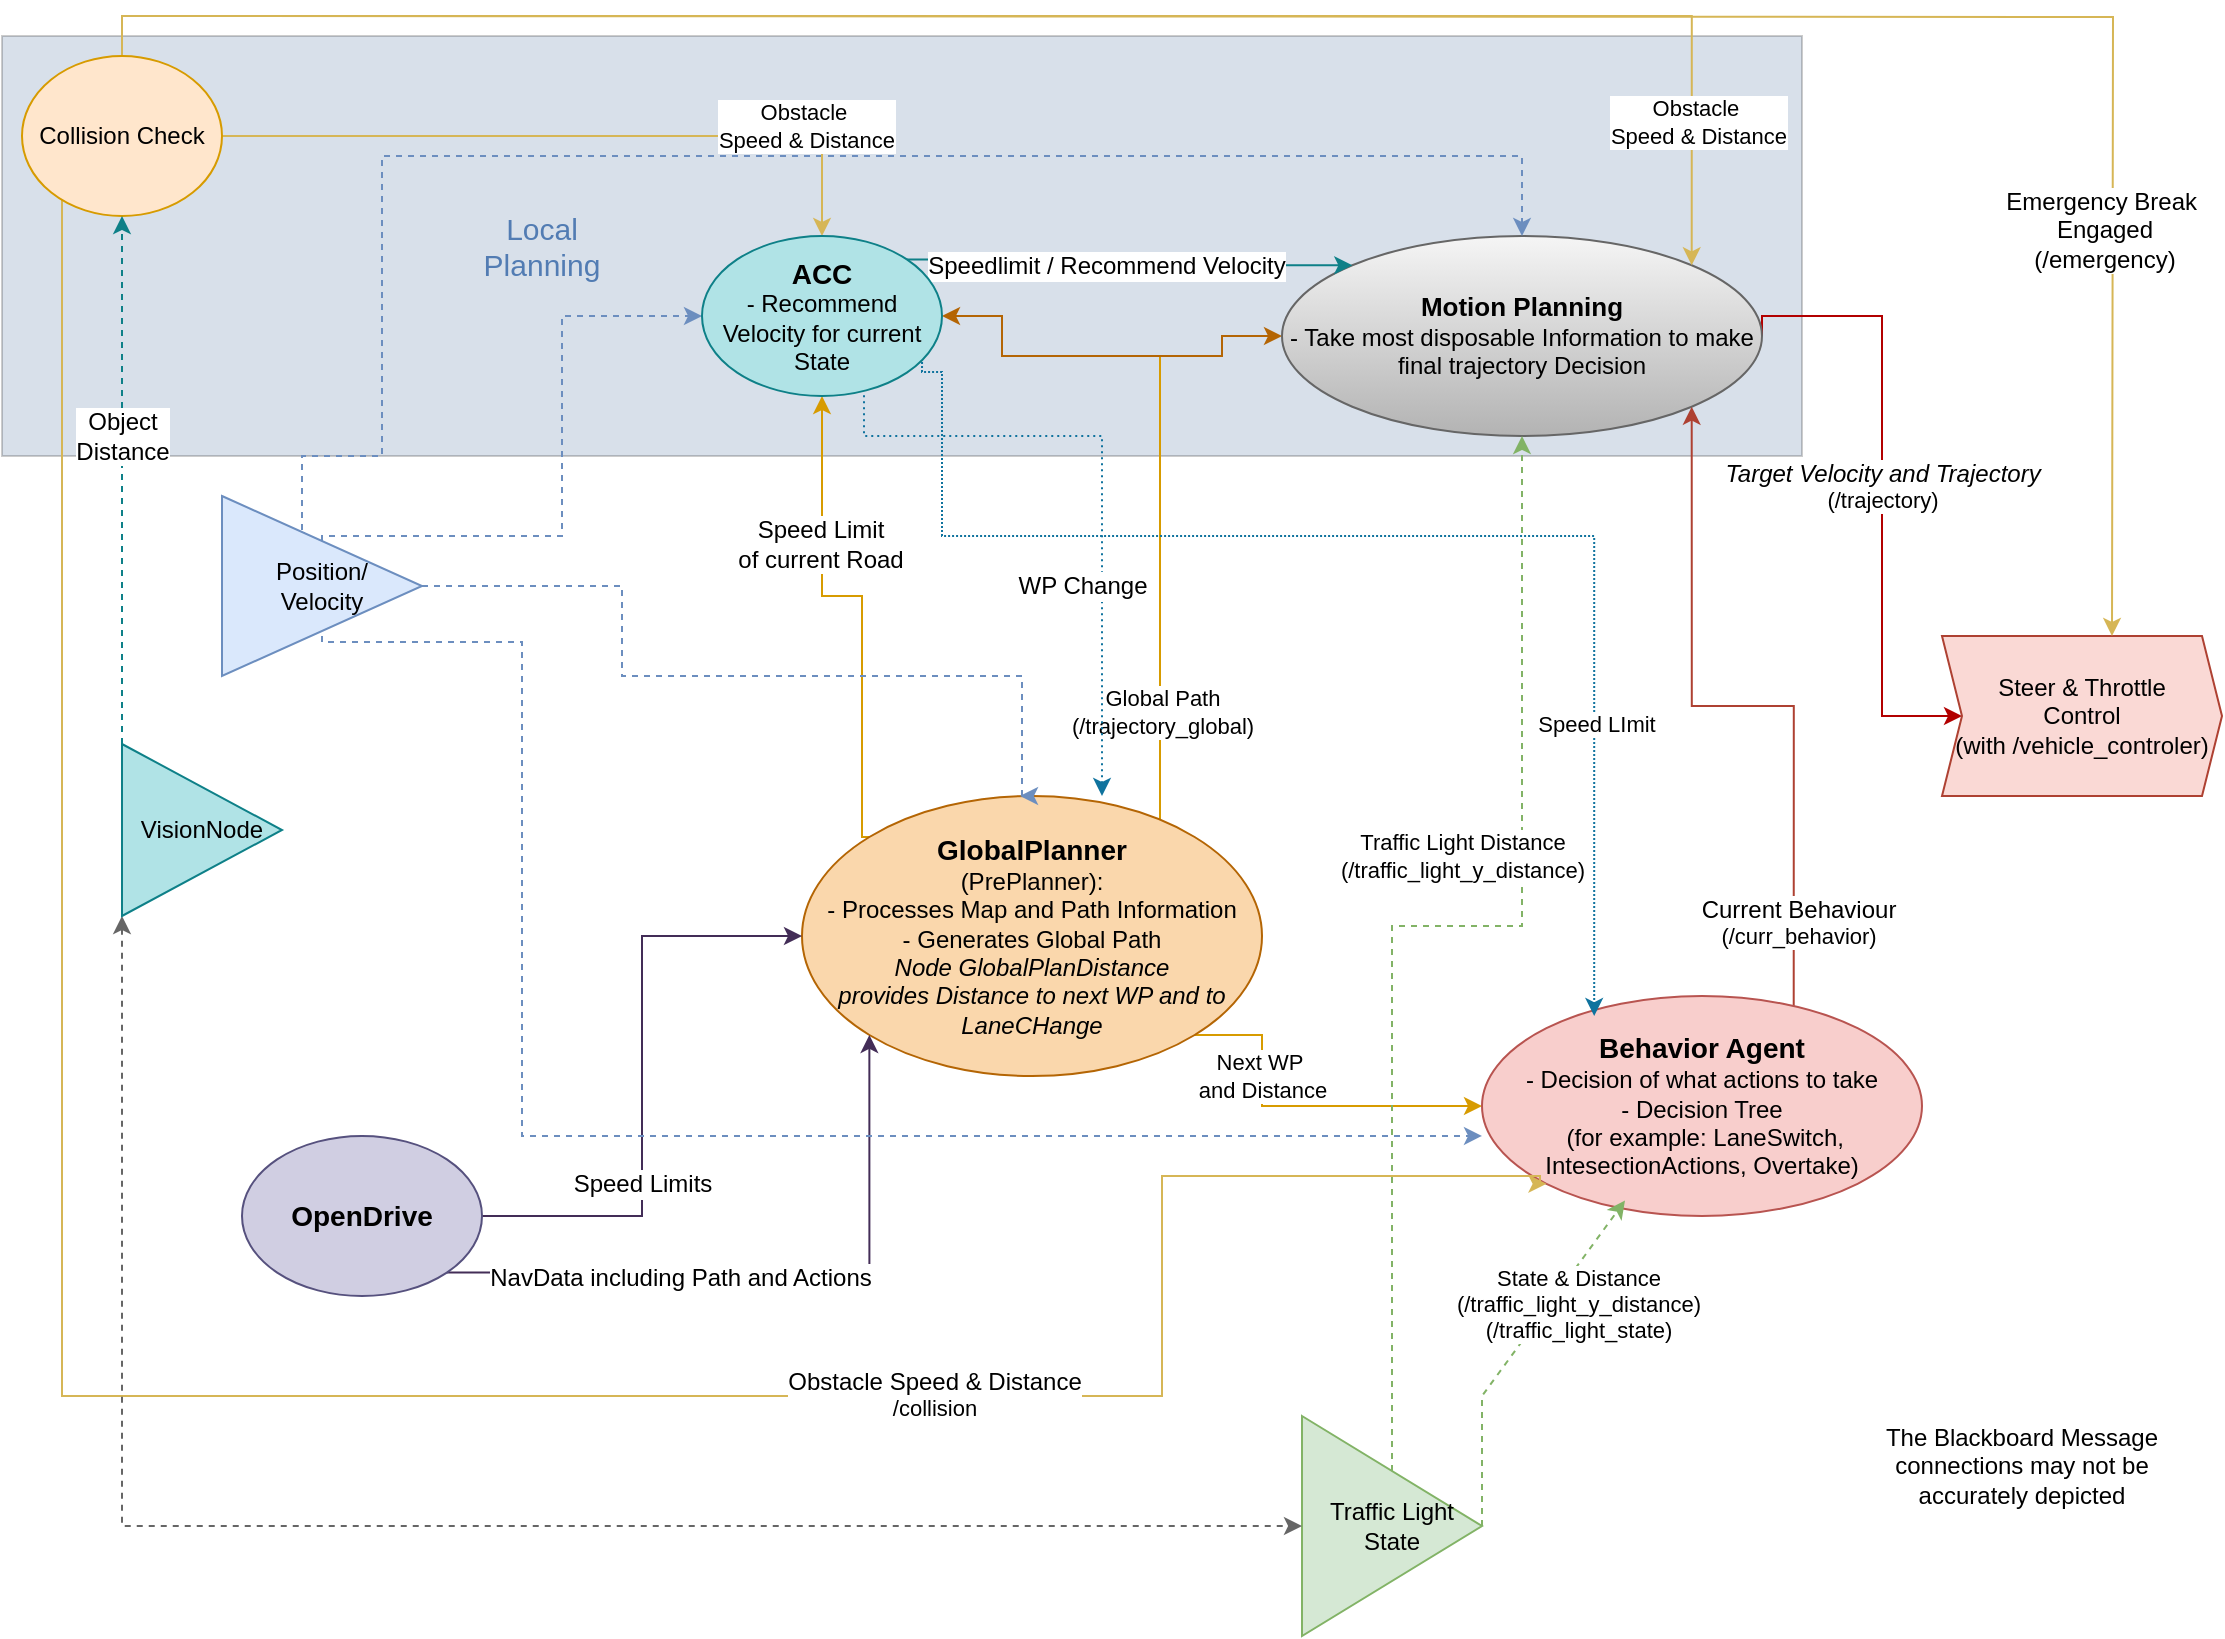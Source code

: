 <mxfile version="24.8.3">
  <diagram name="Page-1" id="ALswOqWCw2RE-wtN2v9w">
    <mxGraphModel dx="953" dy="1112" grid="1" gridSize="10" guides="1" tooltips="1" connect="1" arrows="1" fold="1" page="1" pageScale="1" pageWidth="1169" pageHeight="827" math="0" shadow="0">
      <root>
        <mxCell id="0" />
        <mxCell id="1" parent="0" />
        <mxCell id="vDj7rED1BERV3GODybnN-31" value="" style="rounded=0;whiteSpace=wrap;html=1;fillColor=#3D6694;strokeColor=default;opacity=20;" vertex="1" parent="1">
          <mxGeometry x="50" y="20" width="900" height="210" as="geometry" />
        </mxCell>
        <mxCell id="VXw4u54tnH0GYowiBxqF-26" style="edgeStyle=orthogonalEdgeStyle;rounded=0;orthogonalLoop=1;jettySize=auto;html=1;exitX=0;exitY=0;exitDx=0;exitDy=0;entryX=0.5;entryY=1;entryDx=0;entryDy=0;fillColor=#ffe6cc;strokeColor=#d79b00;" parent="1" source="VXw4u54tnH0GYowiBxqF-1" target="VXw4u54tnH0GYowiBxqF-13" edge="1">
          <mxGeometry relative="1" as="geometry">
            <Array as="points">
              <mxPoint x="480" y="421" />
              <mxPoint x="480" y="300" />
              <mxPoint x="460" y="300" />
            </Array>
          </mxGeometry>
        </mxCell>
        <mxCell id="VXw4u54tnH0GYowiBxqF-27" value="&lt;div style=&quot;font-size: 12px;&quot;&gt;&lt;font style=&quot;font-size: 12px;&quot;&gt;Speed Limit &lt;br&gt;&lt;/font&gt;&lt;/div&gt;&lt;div style=&quot;font-size: 12px;&quot;&gt;&lt;font style=&quot;font-size: 12px;&quot;&gt;of current Road&lt;br&gt;&lt;/font&gt;&lt;/div&gt;" style="edgeLabel;html=1;align=center;verticalAlign=middle;resizable=0;points=[];" parent="VXw4u54tnH0GYowiBxqF-26" vertex="1" connectable="0">
          <mxGeometry x="-0.089" y="-5" relative="1" as="geometry">
            <mxPoint x="-26" y="-39" as="offset" />
          </mxGeometry>
        </mxCell>
        <mxCell id="VXw4u54tnH0GYowiBxqF-28" style="edgeStyle=orthogonalEdgeStyle;rounded=0;orthogonalLoop=1;jettySize=auto;html=1;fillColor=#ffcd28;gradientColor=#ffa500;strokeColor=#d79b00;exitX=1;exitY=0;exitDx=0;exitDy=0;endArrow=none;endFill=0;" parent="1" source="VXw4u54tnH0GYowiBxqF-1" edge="1">
          <mxGeometry relative="1" as="geometry">
            <Array as="points">
              <mxPoint x="629" y="180" />
            </Array>
            <mxPoint x="640" y="390" as="sourcePoint" />
            <mxPoint x="620" y="180" as="targetPoint" />
          </mxGeometry>
        </mxCell>
        <mxCell id="VXw4u54tnH0GYowiBxqF-29" value="&lt;div&gt;Global Path&lt;/div&gt;&lt;div&gt;(/trajectory_global)&lt;br&gt;&lt;/div&gt;" style="edgeLabel;html=1;align=center;verticalAlign=middle;resizable=0;points=[];" parent="VXw4u54tnH0GYowiBxqF-28" vertex="1" connectable="0">
          <mxGeometry x="-0.099" y="1" relative="1" as="geometry">
            <mxPoint x="2" y="40" as="offset" />
          </mxGeometry>
        </mxCell>
        <mxCell id="vDj7rED1BERV3GODybnN-18" style="edgeStyle=orthogonalEdgeStyle;rounded=0;orthogonalLoop=1;jettySize=auto;html=1;exitX=1;exitY=1;exitDx=0;exitDy=0;entryX=0;entryY=0.5;entryDx=0;entryDy=0;fillColor=#ffe6cc;strokeColor=#d79b00;" edge="1" parent="1" source="VXw4u54tnH0GYowiBxqF-1" target="VXw4u54tnH0GYowiBxqF-30">
          <mxGeometry relative="1" as="geometry">
            <Array as="points">
              <mxPoint x="680" y="520" />
              <mxPoint x="680" y="555" />
            </Array>
          </mxGeometry>
        </mxCell>
        <mxCell id="vDj7rED1BERV3GODybnN-19" value="&lt;div&gt;Next WP&amp;nbsp;&lt;/div&gt;&lt;div&gt;and Distance&lt;/div&gt;" style="edgeLabel;html=1;align=center;verticalAlign=middle;resizable=0;points=[];" vertex="1" connectable="0" parent="vDj7rED1BERV3GODybnN-18">
          <mxGeometry x="-0.362" y="4" relative="1" as="geometry">
            <mxPoint x="-4" y="-3" as="offset" />
          </mxGeometry>
        </mxCell>
        <mxCell id="VXw4u54tnH0GYowiBxqF-1" value="&lt;div style=&quot;font-size: 14px;&quot;&gt;&lt;b&gt;GlobalPlanner&lt;/b&gt;&lt;/div&gt;&lt;div&gt;(PrePlanner):&lt;/div&gt;&lt;div&gt;- Processes Map and Path Information&lt;/div&gt;&lt;div&gt;- Generates Global Path&lt;/div&gt;&lt;div&gt;&lt;i&gt;Node GlobalPlanDistance&lt;/i&gt;&lt;/div&gt;&lt;div&gt;&lt;i&gt;provides Distance to next WP and to LaneCHange&lt;/i&gt;&lt;br&gt;&lt;/div&gt;" style="ellipse;whiteSpace=wrap;html=1;fillColor=#fad7ac;strokeColor=#b46504;" parent="1" vertex="1">
          <mxGeometry x="450" y="400" width="230" height="140" as="geometry" />
        </mxCell>
        <mxCell id="VXw4u54tnH0GYowiBxqF-4" style="edgeStyle=orthogonalEdgeStyle;rounded=0;orthogonalLoop=1;jettySize=auto;html=1;exitX=1;exitY=1;exitDx=0;exitDy=0;entryX=0;entryY=1;entryDx=0;entryDy=0;fillColor=#76608a;strokeColor=#432D57;" parent="1" source="VXw4u54tnH0GYowiBxqF-2" target="VXw4u54tnH0GYowiBxqF-1" edge="1">
          <mxGeometry relative="1" as="geometry" />
        </mxCell>
        <mxCell id="VXw4u54tnH0GYowiBxqF-6" value="&lt;font style=&quot;font-size: 12px;&quot;&gt;NavData including Path and Actions&lt;/font&gt;" style="edgeLabel;html=1;align=center;verticalAlign=middle;resizable=0;points=[];" parent="VXw4u54tnH0GYowiBxqF-4" vertex="1" connectable="0">
          <mxGeometry x="-0.715" y="2" relative="1" as="geometry">
            <mxPoint x="69" y="4" as="offset" />
          </mxGeometry>
        </mxCell>
        <mxCell id="VXw4u54tnH0GYowiBxqF-24" style="edgeStyle=orthogonalEdgeStyle;rounded=0;orthogonalLoop=1;jettySize=auto;html=1;exitX=1;exitY=0.5;exitDx=0;exitDy=0;entryX=0;entryY=0.5;entryDx=0;entryDy=0;fillColor=#76608a;strokeColor=#432D57;" parent="1" source="VXw4u54tnH0GYowiBxqF-2" target="VXw4u54tnH0GYowiBxqF-1" edge="1">
          <mxGeometry relative="1" as="geometry" />
        </mxCell>
        <mxCell id="VXw4u54tnH0GYowiBxqF-25" value="&lt;font style=&quot;font-size: 12px;&quot;&gt;Speed Limits&lt;/font&gt;" style="edgeLabel;html=1;align=center;verticalAlign=middle;resizable=0;points=[];" parent="VXw4u54tnH0GYowiBxqF-24" vertex="1" connectable="0">
          <mxGeometry x="-0.212" relative="1" as="geometry">
            <mxPoint y="22" as="offset" />
          </mxGeometry>
        </mxCell>
        <mxCell id="VXw4u54tnH0GYowiBxqF-2" value="&lt;font style=&quot;font-size: 14px;&quot;&gt;&lt;b&gt;OpenDrive&lt;/b&gt;&lt;/font&gt;" style="ellipse;whiteSpace=wrap;html=1;fillColor=#d0cee2;strokeColor=#56517e;" parent="1" vertex="1">
          <mxGeometry x="170" y="570" width="120" height="80" as="geometry" />
        </mxCell>
        <mxCell id="VXw4u54tnH0GYowiBxqF-17" style="edgeStyle=orthogonalEdgeStyle;rounded=0;orthogonalLoop=1;jettySize=auto;html=1;exitX=1;exitY=0.5;exitDx=0;exitDy=0;entryX=0;entryY=0.5;entryDx=0;entryDy=0;fillColor=#e51400;strokeColor=#B20000;" parent="1" source="VXw4u54tnH0GYowiBxqF-12" target="VXw4u54tnH0GYowiBxqF-14" edge="1">
          <mxGeometry relative="1" as="geometry">
            <Array as="points">
              <mxPoint x="990" y="160" />
              <mxPoint x="990" y="360" />
            </Array>
          </mxGeometry>
        </mxCell>
        <mxCell id="VXw4u54tnH0GYowiBxqF-18" value="&lt;div&gt;&lt;i&gt;&lt;font style=&quot;font-size: 12px;&quot;&gt;Target Velocity and Trajectory &lt;/font&gt;&lt;/i&gt;&lt;/div&gt;(/trajectory)" style="edgeLabel;html=1;align=center;verticalAlign=middle;resizable=0;points=[];" parent="VXw4u54tnH0GYowiBxqF-17" vertex="1" connectable="0">
          <mxGeometry x="-0.441" y="1" relative="1" as="geometry">
            <mxPoint x="-1" y="68" as="offset" />
          </mxGeometry>
        </mxCell>
        <mxCell id="vDj7rED1BERV3GODybnN-17" style="edgeStyle=orthogonalEdgeStyle;rounded=0;orthogonalLoop=1;jettySize=auto;html=1;exitX=0;exitY=0.5;exitDx=0;exitDy=0;entryX=1;entryY=0.5;entryDx=0;entryDy=0;startArrow=classic;startFill=1;fillColor=#fad7ac;strokeColor=#b46504;" edge="1" parent="1" source="VXw4u54tnH0GYowiBxqF-12" target="VXw4u54tnH0GYowiBxqF-13">
          <mxGeometry relative="1" as="geometry">
            <Array as="points">
              <mxPoint x="660" y="170" />
              <mxPoint x="660" y="180" />
              <mxPoint x="550" y="180" />
              <mxPoint x="550" y="160" />
            </Array>
          </mxGeometry>
        </mxCell>
        <mxCell id="VXw4u54tnH0GYowiBxqF-12" value="&lt;div&gt;&lt;font style=&quot;font-size: 13px;&quot;&gt;&lt;b&gt;Motion Planning&lt;/b&gt;&lt;/font&gt;&lt;/div&gt;&lt;div&gt;&lt;font style=&quot;font-size: 12px;&quot;&gt;- Take most disposable Information to make final trajectory Decision&lt;/font&gt;&lt;/div&gt;" style="ellipse;whiteSpace=wrap;html=1;fillColor=#f5f5f5;strokeColor=#666666;gradientColor=#b3b3b3;" parent="1" vertex="1">
          <mxGeometry x="690" y="120" width="240" height="100" as="geometry" />
        </mxCell>
        <mxCell id="VXw4u54tnH0GYowiBxqF-20" style="edgeStyle=orthogonalEdgeStyle;rounded=0;orthogonalLoop=1;jettySize=auto;html=1;exitX=1;exitY=0;exitDx=0;exitDy=0;entryX=0;entryY=0;entryDx=0;entryDy=0;fillColor=#b0e3e6;strokeColor=#0e8088;" parent="1" source="VXw4u54tnH0GYowiBxqF-13" target="VXw4u54tnH0GYowiBxqF-12" edge="1">
          <mxGeometry relative="1" as="geometry" />
        </mxCell>
        <mxCell id="VXw4u54tnH0GYowiBxqF-21" value="&lt;font style=&quot;font-size: 12px;&quot;&gt;Speedlimit / Recommend Velocity&lt;br&gt;&lt;/font&gt;" style="edgeLabel;html=1;align=center;verticalAlign=middle;resizable=0;points=[];" parent="VXw4u54tnH0GYowiBxqF-20" vertex="1" connectable="0">
          <mxGeometry x="-0.117" y="-3" relative="1" as="geometry">
            <mxPoint as="offset" />
          </mxGeometry>
        </mxCell>
        <mxCell id="VXw4u54tnH0GYowiBxqF-14" value="&lt;div&gt;Steer &amp;amp; Throttle&lt;/div&gt;&lt;div&gt;Control&lt;br&gt;&lt;/div&gt;&lt;div&gt;(with /vehicle_controler)&lt;br&gt;&lt;/div&gt;" style="shape=step;perimeter=stepPerimeter;whiteSpace=wrap;html=1;fixedSize=1;size=10;fillColor=#fad9d5;strokeColor=#ae4132;" parent="1" vertex="1">
          <mxGeometry x="1020" y="320" width="140" height="80" as="geometry" />
        </mxCell>
        <mxCell id="VXw4u54tnH0GYowiBxqF-33" style="edgeStyle=orthogonalEdgeStyle;rounded=0;orthogonalLoop=1;jettySize=auto;html=1;exitX=1;exitY=0;exitDx=0;exitDy=0;entryX=1;entryY=1;entryDx=0;entryDy=0;fillColor=#fad9d5;strokeColor=#ae4132;" parent="1" target="VXw4u54tnH0GYowiBxqF-12" edge="1">
          <mxGeometry relative="1" as="geometry">
            <mxPoint x="945.861" y="509.285" as="sourcePoint" />
            <mxPoint x="880.003" y="199.995" as="targetPoint" />
            <Array as="points">
              <mxPoint x="946" y="355" />
              <mxPoint x="895" y="355" />
            </Array>
          </mxGeometry>
        </mxCell>
        <mxCell id="VXw4u54tnH0GYowiBxqF-34" value="&lt;div&gt;&lt;font style=&quot;font-size: 12px;&quot;&gt;Current Behaviour&lt;/font&gt;&lt;/div&gt;(/curr_behavior)" style="edgeLabel;html=1;align=center;verticalAlign=middle;resizable=0;points=[];" parent="VXw4u54tnH0GYowiBxqF-33" vertex="1" connectable="0">
          <mxGeometry x="-0.735" y="-2" relative="1" as="geometry">
            <mxPoint as="offset" />
          </mxGeometry>
        </mxCell>
        <mxCell id="VXw4u54tnH0GYowiBxqF-30" value="&lt;div&gt;&lt;b&gt;&lt;font style=&quot;font-size: 14px;&quot;&gt;Behavior Agent&lt;/font&gt;&lt;/b&gt;&lt;/div&gt;&lt;div&gt;- Decision of what actions to take&lt;/div&gt;&lt;div&gt;- Decision Tree&lt;br&gt;&lt;/div&gt;&lt;div&gt;&amp;nbsp;(for example: LaneSwitch,&lt;/div&gt;&lt;div&gt;IntesectionActions, Overtake)&lt;br&gt;&lt;/div&gt;" style="ellipse;whiteSpace=wrap;html=1;fillColor=#f8cecc;strokeColor=#b85450;" parent="1" vertex="1">
          <mxGeometry x="790" y="500" width="220" height="110" as="geometry" />
        </mxCell>
        <mxCell id="VXw4u54tnH0GYowiBxqF-35" value="" style="endArrow=classic;html=1;rounded=0;entryX=0.325;entryY=0.93;entryDx=0;entryDy=0;entryPerimeter=0;exitX=1;exitY=0.5;exitDx=0;exitDy=0;dashed=1;fillColor=#d5e8d4;strokeColor=#82b366;" parent="1" source="VXw4u54tnH0GYowiBxqF-46" target="VXw4u54tnH0GYowiBxqF-30" edge="1">
          <mxGeometry width="50" height="50" relative="1" as="geometry">
            <mxPoint x="760" y="810" as="sourcePoint" />
            <mxPoint x="670" y="360" as="targetPoint" />
            <Array as="points">
              <mxPoint x="790" y="700" />
            </Array>
          </mxGeometry>
        </mxCell>
        <mxCell id="vDj7rED1BERV3GODybnN-5" value="&lt;div&gt;State &amp;amp; Distance&lt;/div&gt;&lt;div&gt;(/traffic_light_y_distance)&lt;/div&gt;&lt;div&gt;(/traffic_light_state)&lt;br&gt;&lt;/div&gt;" style="edgeLabel;html=1;align=center;verticalAlign=middle;resizable=0;points=[];" vertex="1" connectable="0" parent="VXw4u54tnH0GYowiBxqF-35">
          <mxGeometry x="0.011" y="3" relative="1" as="geometry">
            <mxPoint x="33" y="-21" as="offset" />
          </mxGeometry>
        </mxCell>
        <mxCell id="VXw4u54tnH0GYowiBxqF-42" style="edgeStyle=orthogonalEdgeStyle;rounded=0;orthogonalLoop=1;jettySize=auto;html=1;exitX=0.5;exitY=0;exitDx=0;exitDy=0;entryX=0;entryY=0.5;entryDx=0;entryDy=0;dashed=1;fillColor=#dae8fc;strokeColor=#6c8ebf;" parent="1" source="VXw4u54tnH0GYowiBxqF-37" target="VXw4u54tnH0GYowiBxqF-13" edge="1">
          <mxGeometry relative="1" as="geometry">
            <Array as="points">
              <mxPoint x="210" y="270" />
              <mxPoint x="330" y="270" />
              <mxPoint x="330" y="160" />
            </Array>
          </mxGeometry>
        </mxCell>
        <mxCell id="VXw4u54tnH0GYowiBxqF-43" style="edgeStyle=orthogonalEdgeStyle;rounded=0;orthogonalLoop=1;jettySize=auto;html=1;exitX=1;exitY=0.5;exitDx=0;exitDy=0;entryX=0.474;entryY=0.007;entryDx=0;entryDy=0;dashed=1;fillColor=#dae8fc;strokeColor=#6c8ebf;entryPerimeter=0;" parent="1" source="VXw4u54tnH0GYowiBxqF-37" target="VXw4u54tnH0GYowiBxqF-1" edge="1">
          <mxGeometry relative="1" as="geometry">
            <Array as="points">
              <mxPoint x="360" y="295" />
              <mxPoint x="360" y="340" />
              <mxPoint x="560" y="340" />
              <mxPoint x="560" y="400" />
            </Array>
          </mxGeometry>
        </mxCell>
        <mxCell id="VXw4u54tnH0GYowiBxqF-44" style="edgeStyle=orthogonalEdgeStyle;rounded=0;orthogonalLoop=1;jettySize=auto;html=1;exitX=0.5;exitY=1;exitDx=0;exitDy=0;entryX=0;entryY=0.636;entryDx=0;entryDy=0;dashed=1;fillColor=#dae8fc;strokeColor=#6c8ebf;entryPerimeter=0;" parent="1" target="VXw4u54tnH0GYowiBxqF-30" edge="1">
          <mxGeometry relative="1" as="geometry">
            <Array as="points">
              <mxPoint x="210" y="323" />
              <mxPoint x="310" y="323" />
              <mxPoint x="310" y="570" />
            </Array>
            <mxPoint x="210" y="320" as="sourcePoint" />
            <mxPoint x="790" y="557.5" as="targetPoint" />
          </mxGeometry>
        </mxCell>
        <mxCell id="VXw4u54tnH0GYowiBxqF-45" style="edgeStyle=orthogonalEdgeStyle;rounded=0;orthogonalLoop=1;jettySize=auto;html=1;exitX=0.41;exitY=0.2;exitDx=0;exitDy=0;entryX=0.5;entryY=0;entryDx=0;entryDy=0;dashed=1;fillColor=#dae8fc;strokeColor=#6c8ebf;exitPerimeter=0;" parent="1" source="VXw4u54tnH0GYowiBxqF-37" target="VXw4u54tnH0GYowiBxqF-12" edge="1">
          <mxGeometry relative="1" as="geometry">
            <Array as="points">
              <mxPoint x="201" y="273" />
              <mxPoint x="200" y="273" />
              <mxPoint x="200" y="230" />
              <mxPoint x="240" y="230" />
              <mxPoint x="240" y="80" />
              <mxPoint x="810" y="80" />
            </Array>
          </mxGeometry>
        </mxCell>
        <mxCell id="VXw4u54tnH0GYowiBxqF-37" value="&lt;div&gt;Position/&lt;/div&gt;&lt;div&gt;Velocity&lt;br&gt;&lt;/div&gt;" style="triangle;whiteSpace=wrap;html=1;fillColor=#dae8fc;strokeColor=#6c8ebf;" parent="1" vertex="1">
          <mxGeometry x="160" y="250" width="100" height="90" as="geometry" />
        </mxCell>
        <mxCell id="VXw4u54tnH0GYowiBxqF-51" style="edgeStyle=orthogonalEdgeStyle;rounded=0;orthogonalLoop=1;jettySize=auto;html=1;exitX=0.5;exitY=0;exitDx=0;exitDy=0;dashed=1;fillColor=#d5e8d4;strokeColor=#82b366;" parent="1" source="VXw4u54tnH0GYowiBxqF-46" target="VXw4u54tnH0GYowiBxqF-12" edge="1">
          <mxGeometry relative="1" as="geometry" />
        </mxCell>
        <mxCell id="VXw4u54tnH0GYowiBxqF-52" value="&lt;div&gt;Traffic Light Distance&lt;/div&gt;&lt;div&gt;(/traffic_light_y_distance)&lt;/div&gt;" style="edgeLabel;html=1;align=center;verticalAlign=middle;resizable=0;points=[];" parent="VXw4u54tnH0GYowiBxqF-51" vertex="1" connectable="0">
          <mxGeometry x="0.214" y="-4" relative="1" as="geometry">
            <mxPoint x="-34" y="-19" as="offset" />
          </mxGeometry>
        </mxCell>
        <mxCell id="VXw4u54tnH0GYowiBxqF-46" value="Traffic Light State" style="triangle;whiteSpace=wrap;html=1;fillColor=#d5e8d4;strokeColor=#82b366;" parent="1" vertex="1">
          <mxGeometry x="700" y="710" width="90" height="110" as="geometry" />
        </mxCell>
        <mxCell id="VXw4u54tnH0GYowiBxqF-48" style="edgeStyle=orthogonalEdgeStyle;rounded=0;orthogonalLoop=1;jettySize=auto;html=1;exitX=0.5;exitY=0;exitDx=0;exitDy=0;entryX=1;entryY=0;entryDx=0;entryDy=0;fillColor=#fff2cc;strokeColor=#d6b656;" parent="1" source="VXw4u54tnH0GYowiBxqF-47" target="VXw4u54tnH0GYowiBxqF-12" edge="1">
          <mxGeometry relative="1" as="geometry" />
        </mxCell>
        <mxCell id="vDj7rED1BERV3GODybnN-14" value="&lt;div&gt;Obstacle&amp;nbsp;&lt;/div&gt;&lt;div&gt;Speed &amp;amp; Distance&lt;/div&gt;" style="edgeLabel;html=1;align=center;verticalAlign=middle;resizable=0;points=[];" vertex="1" connectable="0" parent="VXw4u54tnH0GYowiBxqF-48">
          <mxGeometry x="0.846" y="3" relative="1" as="geometry">
            <mxPoint as="offset" />
          </mxGeometry>
        </mxCell>
        <mxCell id="VXw4u54tnH0GYowiBxqF-50" style="edgeStyle=orthogonalEdgeStyle;rounded=0;orthogonalLoop=1;jettySize=auto;html=1;exitX=1;exitY=0.5;exitDx=0;exitDy=0;fillColor=#fff2cc;strokeColor=#d6b656;" parent="1" source="VXw4u54tnH0GYowiBxqF-47" target="VXw4u54tnH0GYowiBxqF-13" edge="1">
          <mxGeometry relative="1" as="geometry" />
        </mxCell>
        <mxCell id="vDj7rED1BERV3GODybnN-13" value="&lt;div&gt;Obstacle&amp;nbsp;&lt;/div&gt;&lt;div&gt;Speed &amp;amp; Distance&lt;/div&gt;" style="edgeLabel;html=1;align=center;verticalAlign=middle;resizable=0;points=[];" vertex="1" connectable="0" parent="VXw4u54tnH0GYowiBxqF-50">
          <mxGeometry x="0.69" y="4" relative="1" as="geometry">
            <mxPoint x="-4" y="-1" as="offset" />
          </mxGeometry>
        </mxCell>
        <mxCell id="vDj7rED1BERV3GODybnN-6" style="edgeStyle=orthogonalEdgeStyle;rounded=0;orthogonalLoop=1;jettySize=auto;html=1;fillColor=#fff2cc;strokeColor=#d6b656;entryX=0.25;entryY=0;entryDx=0;entryDy=0;" edge="1" parent="1">
          <mxGeometry relative="1" as="geometry">
            <mxPoint x="1105" y="320" as="targetPoint" />
            <mxPoint x="110" y="10" as="sourcePoint" />
          </mxGeometry>
        </mxCell>
        <mxCell id="vDj7rED1BERV3GODybnN-9" value="&lt;div&gt;&lt;font style=&quot;font-size: 12px;&quot;&gt;Emergency Break&amp;nbsp;&lt;/font&gt;&lt;/div&gt;&lt;div&gt;&lt;font style=&quot;font-size: 12px;&quot;&gt;Engaged&lt;/font&gt;&lt;/div&gt;&lt;div&gt;&lt;font style=&quot;font-size: 12px;&quot;&gt;(/emergency)&lt;br&gt;&lt;/font&gt;&lt;/div&gt;" style="edgeLabel;html=1;align=center;verticalAlign=middle;resizable=0;points=[];" vertex="1" connectable="0" parent="vDj7rED1BERV3GODybnN-6">
          <mxGeometry x="0.678" y="3" relative="1" as="geometry">
            <mxPoint x="-8" y="7" as="offset" />
          </mxGeometry>
        </mxCell>
        <mxCell id="vDj7rED1BERV3GODybnN-10" style="edgeStyle=orthogonalEdgeStyle;rounded=0;orthogonalLoop=1;jettySize=auto;html=1;exitX=0;exitY=0.75;exitDx=0;exitDy=0;entryX=0;entryY=1;entryDx=0;entryDy=0;fillColor=#fff2cc;strokeColor=#d6b656;" edge="1" parent="1" source="VXw4u54tnH0GYowiBxqF-47" target="VXw4u54tnH0GYowiBxqF-30">
          <mxGeometry relative="1" as="geometry">
            <mxPoint x="130" y="760" as="targetPoint" />
            <Array as="points">
              <mxPoint x="80" y="60" />
              <mxPoint x="80" y="700" />
              <mxPoint x="630" y="700" />
              <mxPoint x="630" y="590" />
              <mxPoint x="819" y="590" />
            </Array>
          </mxGeometry>
        </mxCell>
        <mxCell id="vDj7rED1BERV3GODybnN-11" value="&lt;div&gt;&lt;font style=&quot;font-size: 12px;&quot;&gt;Obstacle Speed &amp;amp; Distance&lt;/font&gt;&lt;/div&gt;&lt;div&gt;&lt;font style=&quot;font-size: 11px;&quot;&gt;/collision&lt;br&gt;&lt;/font&gt;&lt;/div&gt;" style="edgeLabel;html=1;align=center;verticalAlign=middle;resizable=0;points=[];" vertex="1" connectable="0" parent="vDj7rED1BERV3GODybnN-10">
          <mxGeometry x="0.536" y="1" relative="1" as="geometry">
            <mxPoint x="-63" as="offset" />
          </mxGeometry>
        </mxCell>
        <mxCell id="vDj7rED1BERV3GODybnN-12" value="The Blackboard Message connections may not be accurately depicted" style="text;html=1;align=center;verticalAlign=middle;whiteSpace=wrap;rounded=0;" vertex="1" parent="1">
          <mxGeometry x="980" y="700" width="160" height="70" as="geometry" />
        </mxCell>
        <mxCell id="VXw4u54tnH0GYowiBxqF-47" value="Collision Check" style="whiteSpace=wrap;html=1;fillColor=#ffe6cc;strokeColor=#d79b00;shape=ellipse;perimeter=ellipsePerimeter;" parent="1" vertex="1">
          <mxGeometry x="60" y="30" width="100" height="80" as="geometry" />
        </mxCell>
        <mxCell id="vDj7rED1BERV3GODybnN-22" style="edgeStyle=orthogonalEdgeStyle;rounded=0;orthogonalLoop=1;jettySize=auto;html=1;exitX=0.917;exitY=0.763;exitDx=0;exitDy=0;entryX=0.255;entryY=0.091;entryDx=0;entryDy=0;entryPerimeter=0;exitPerimeter=0;fillColor=#b1ddf0;strokeColor=#10739e;dashed=1;dashPattern=1 1;" edge="1" parent="1" source="VXw4u54tnH0GYowiBxqF-13" target="VXw4u54tnH0GYowiBxqF-30">
          <mxGeometry relative="1" as="geometry">
            <Array as="points">
              <mxPoint x="510" y="188" />
              <mxPoint x="520" y="188" />
              <mxPoint x="520" y="270" />
              <mxPoint x="846" y="270" />
            </Array>
          </mxGeometry>
        </mxCell>
        <mxCell id="vDj7rED1BERV3GODybnN-24" value="Speed LImit" style="edgeLabel;html=1;align=center;verticalAlign=middle;resizable=0;points=[];fillOpacity=100;" vertex="1" connectable="0" parent="vDj7rED1BERV3GODybnN-22">
          <mxGeometry x="0.561" y="1" relative="1" as="geometry">
            <mxPoint as="offset" />
          </mxGeometry>
        </mxCell>
        <mxCell id="vDj7rED1BERV3GODybnN-29" style="edgeStyle=orthogonalEdgeStyle;rounded=0;orthogonalLoop=1;jettySize=auto;html=1;exitX=0;exitY=0.75;exitDx=0;exitDy=0;entryX=0;entryY=0.5;entryDx=0;entryDy=0;fillColor=#f5f5f5;gradientColor=#b3b3b3;strokeColor=#666666;dashed=1;startArrow=classic;startFill=1;" edge="1" parent="1" target="VXw4u54tnH0GYowiBxqF-46">
          <mxGeometry relative="1" as="geometry">
            <mxPoint x="110" y="460" as="sourcePoint" />
            <mxPoint x="700" y="814" as="targetPoint" />
            <Array as="points">
              <mxPoint x="110" y="765" />
            </Array>
          </mxGeometry>
        </mxCell>
        <mxCell id="vDj7rED1BERV3GODybnN-26" value="VisionNode" style="triangle;whiteSpace=wrap;html=1;fillColor=#b0e3e6;strokeColor=#0e8088;" vertex="1" parent="1">
          <mxGeometry x="110" y="374" width="80" height="86" as="geometry" />
        </mxCell>
        <mxCell id="vDj7rED1BERV3GODybnN-27" style="edgeStyle=orthogonalEdgeStyle;rounded=0;orthogonalLoop=1;jettySize=auto;html=1;exitX=0;exitY=0.25;exitDx=0;exitDy=0;entryX=0.5;entryY=1;entryDx=0;entryDy=0;fillColor=#b0e3e6;strokeColor=#0e8088;dashed=1;" edge="1" parent="1" target="VXw4u54tnH0GYowiBxqF-47">
          <mxGeometry relative="1" as="geometry">
            <mxPoint x="110" y="374" as="sourcePoint" />
            <mxPoint x="125.355" y="85.064" as="targetPoint" />
            <Array as="points">
              <mxPoint x="110" y="250" />
              <mxPoint x="110" y="250" />
            </Array>
          </mxGeometry>
        </mxCell>
        <mxCell id="vDj7rED1BERV3GODybnN-30" value="&lt;div style=&quot;font-size: 12px;&quot;&gt;&lt;font style=&quot;font-size: 12px;&quot;&gt;Object&lt;/font&gt;&lt;/div&gt;&lt;div style=&quot;font-size: 12px;&quot;&gt;&lt;font style=&quot;font-size: 12px;&quot;&gt;Distance&lt;br&gt;&lt;/font&gt;&lt;/div&gt;" style="edgeLabel;html=1;align=center;verticalAlign=middle;resizable=0;points=[];" vertex="1" connectable="0" parent="vDj7rED1BERV3GODybnN-27">
          <mxGeometry x="0.22" y="-3" relative="1" as="geometry">
            <mxPoint x="-3" y="7" as="offset" />
          </mxGeometry>
        </mxCell>
        <mxCell id="VXw4u54tnH0GYowiBxqF-13" value="&lt;div&gt;&lt;b&gt;&lt;font style=&quot;font-size: 14px;&quot;&gt;ACC&lt;/font&gt;&lt;br&gt;&lt;/b&gt;&lt;/div&gt;&lt;div&gt;- Recommend Velocity for current State&lt;br&gt;&lt;/div&gt;" style="ellipse;whiteSpace=wrap;html=1;fillColor=#b0e3e6;strokeColor=#0e8088;" parent="1" vertex="1">
          <mxGeometry x="400" y="120" width="120" height="80" as="geometry" />
        </mxCell>
        <mxCell id="vDj7rED1BERV3GODybnN-34" value="&lt;font color=&quot;#527cb3&quot; style=&quot;font-size: 15px;&quot;&gt;Local Planning&lt;/font&gt;" style="text;html=1;align=center;verticalAlign=middle;whiteSpace=wrap;rounded=0;" vertex="1" parent="1">
          <mxGeometry x="270" y="95" width="100" height="60" as="geometry" />
        </mxCell>
        <mxCell id="vDj7rED1BERV3GODybnN-35" style="edgeStyle=orthogonalEdgeStyle;rounded=0;orthogonalLoop=1;jettySize=auto;html=1;entryX=0.675;entryY=0.988;entryDx=0;entryDy=0;entryPerimeter=0;dashed=1;startArrow=classic;startFill=1;endArrow=none;endFill=0;fillColor=#b1ddf0;strokeColor=#10739e;dashPattern=1 2;" edge="1" parent="1" target="VXw4u54tnH0GYowiBxqF-13">
          <mxGeometry relative="1" as="geometry">
            <mxPoint x="600" y="400" as="sourcePoint" />
            <Array as="points">
              <mxPoint x="600" y="400" />
              <mxPoint x="600" y="220" />
              <mxPoint x="481" y="220" />
            </Array>
          </mxGeometry>
        </mxCell>
        <mxCell id="vDj7rED1BERV3GODybnN-36" value="&lt;font style=&quot;font-size: 12px;&quot;&gt;WP Change&lt;br&gt;&lt;/font&gt;" style="edgeLabel;html=1;align=center;verticalAlign=middle;resizable=0;points=[];" vertex="1" connectable="0" parent="vDj7rED1BERV3GODybnN-35">
          <mxGeometry x="-0.556" y="-3" relative="1" as="geometry">
            <mxPoint x="-13" y="-34" as="offset" />
          </mxGeometry>
        </mxCell>
      </root>
    </mxGraphModel>
  </diagram>
</mxfile>
